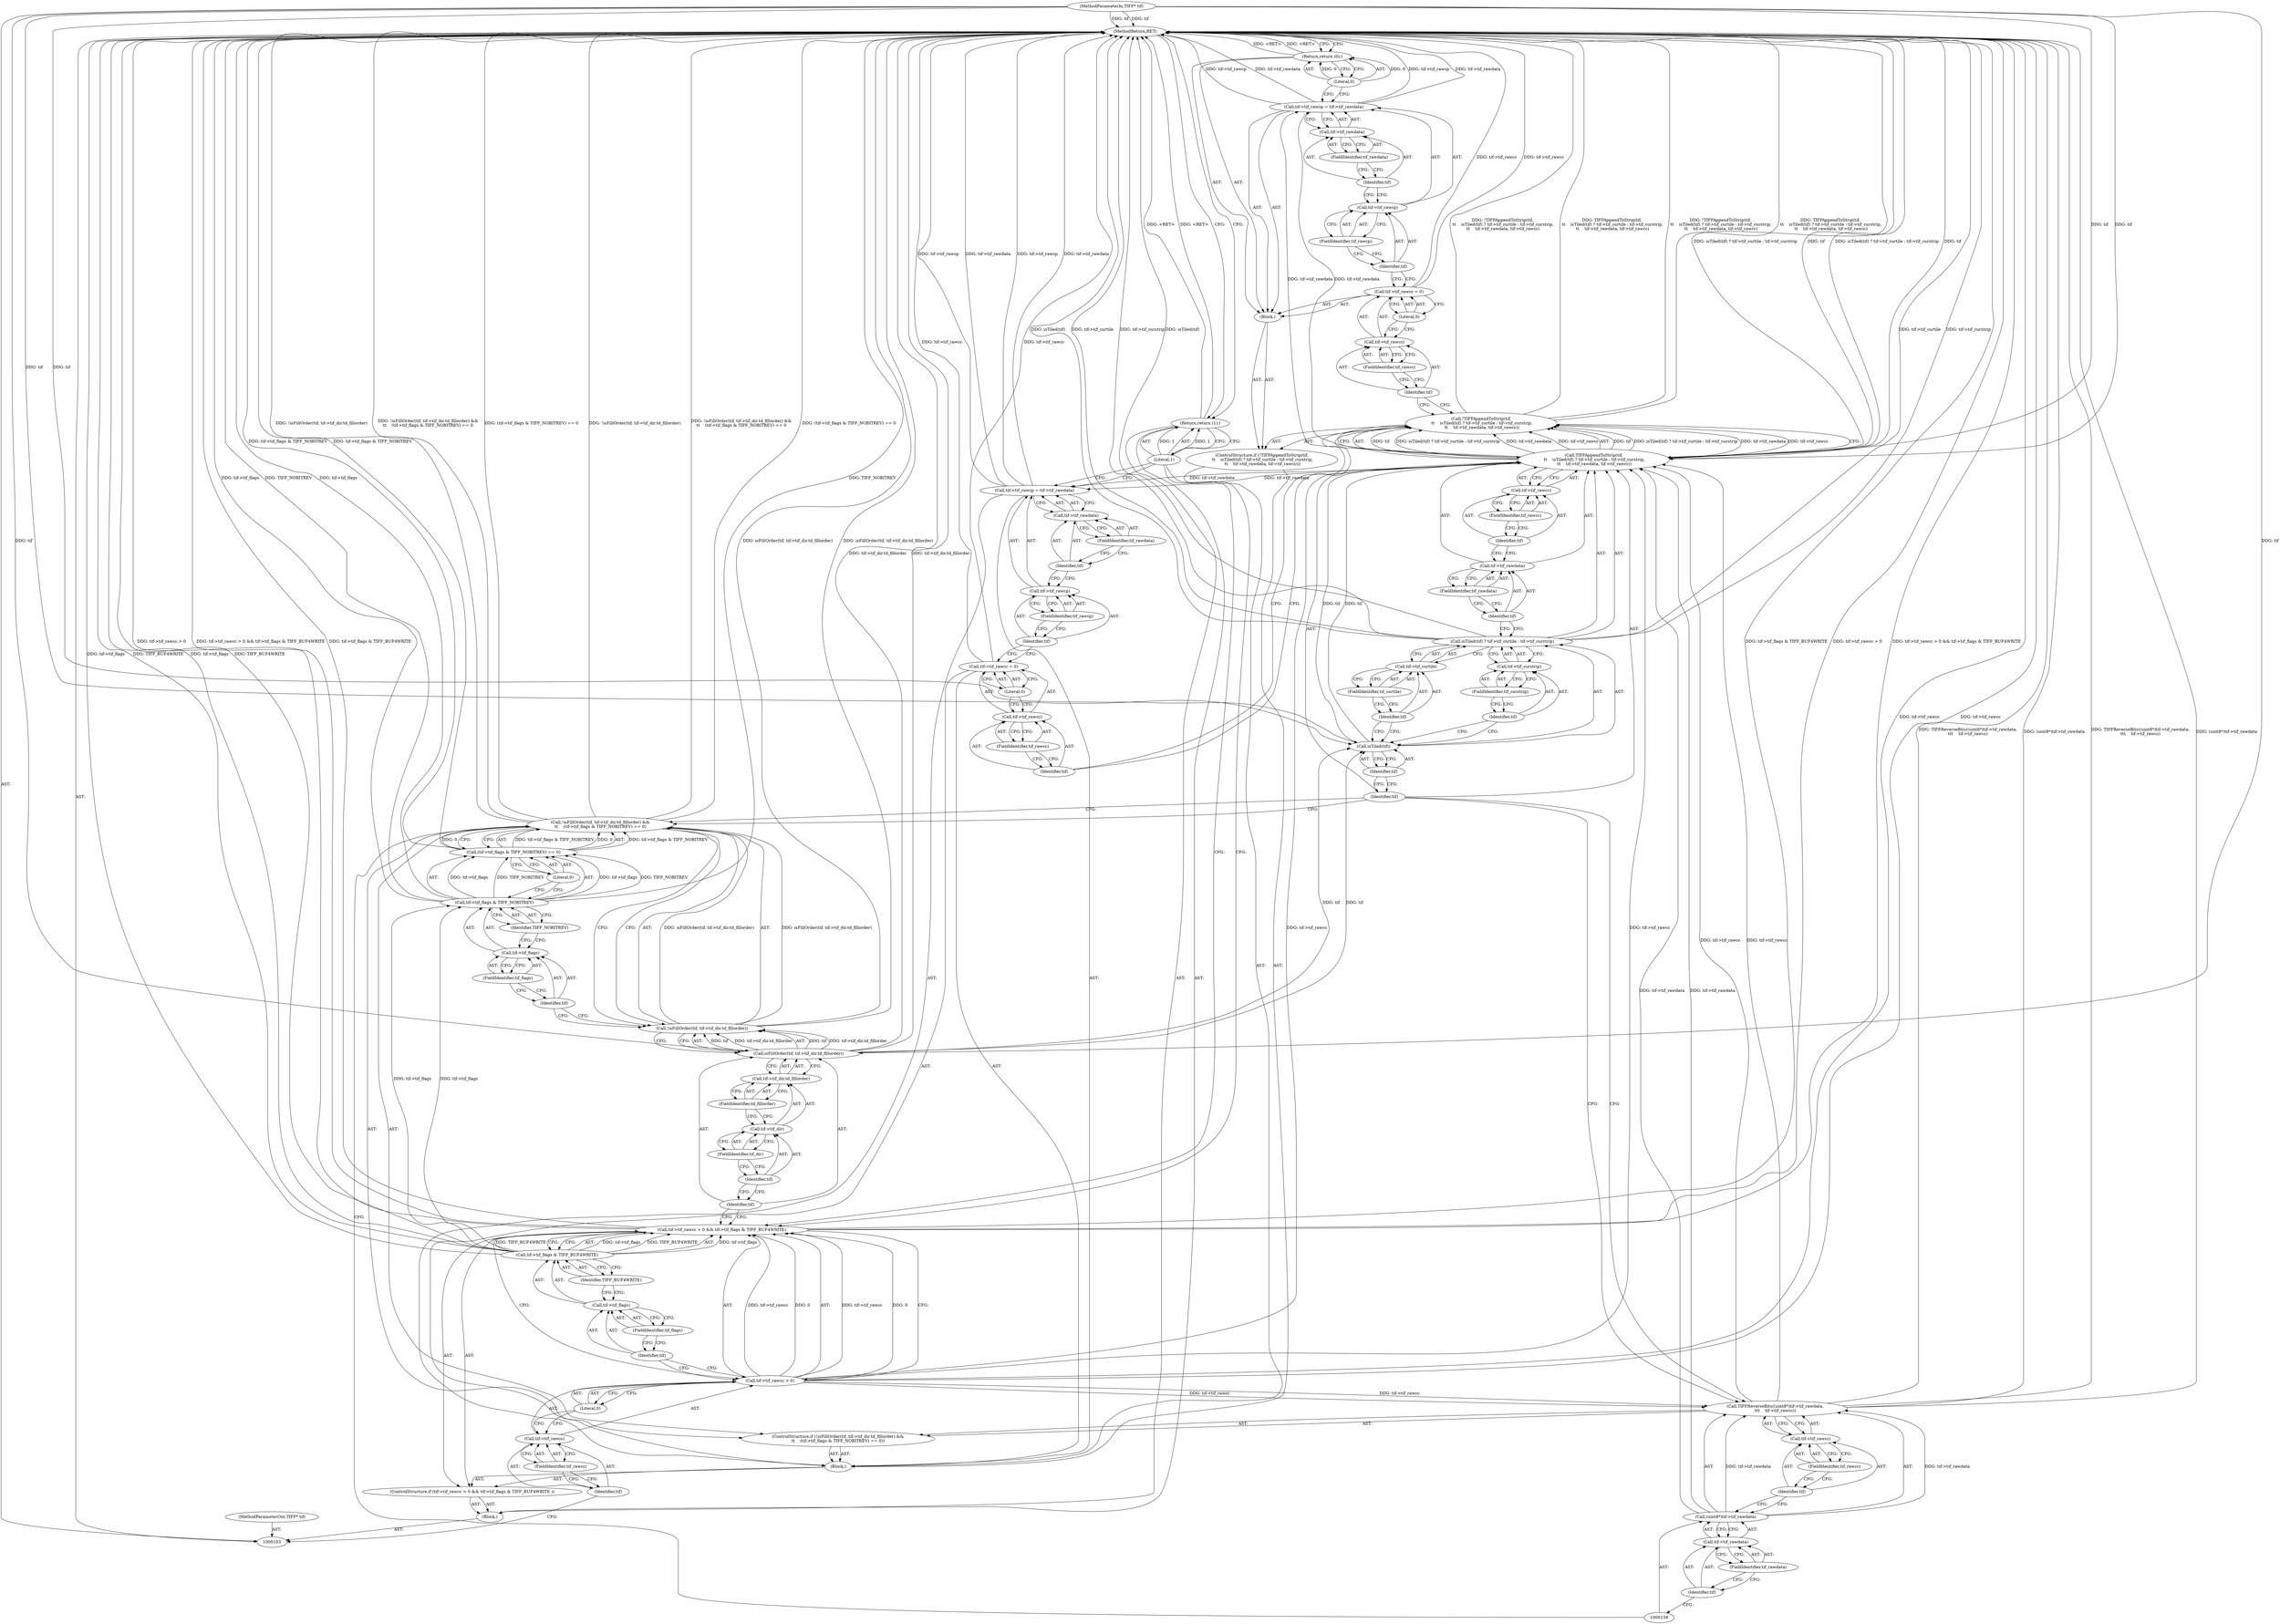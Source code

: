digraph "0_libtiff_83a4b92815ea04969d494416eaae3d4c6b338e4a#diff-c8b4b355f9b5c06d585b23138e1c185f_2" {
"1000193" [label="(MethodReturn,RET)"];
"1000104" [label="(MethodParameterIn,TIFF* tif)"];
"1000270" [label="(MethodParameterOut,TIFF* tif)"];
"1000160" [label="(FieldIdentifier,tif_rawdata)"];
"1000161" [label="(Call,tif->tif_rawcc)"];
"1000162" [label="(Identifier,tif)"];
"1000163" [label="(FieldIdentifier,tif_rawcc)"];
"1000158" [label="(Call,tif->tif_rawdata)"];
"1000159" [label="(Identifier,tif)"];
"1000164" [label="(Block,)"];
"1000165" [label="(Call,tif->tif_rawcc = 0)"];
"1000166" [label="(Call,tif->tif_rawcc)"];
"1000167" [label="(Identifier,tif)"];
"1000168" [label="(FieldIdentifier,tif_rawcc)"];
"1000169" [label="(Literal,0)"];
"1000170" [label="(Call,tif->tif_rawcp = tif->tif_rawdata)"];
"1000171" [label="(Call,tif->tif_rawcp)"];
"1000172" [label="(Identifier,tif)"];
"1000173" [label="(FieldIdentifier,tif_rawcp)"];
"1000174" [label="(Call,tif->tif_rawdata)"];
"1000175" [label="(Identifier,tif)"];
"1000176" [label="(FieldIdentifier,tif_rawdata)"];
"1000178" [label="(Literal,0)"];
"1000177" [label="(Return,return (0);)"];
"1000183" [label="(Literal,0)"];
"1000179" [label="(Call,tif->tif_rawcc = 0)"];
"1000180" [label="(Call,tif->tif_rawcc)"];
"1000181" [label="(Identifier,tif)"];
"1000182" [label="(FieldIdentifier,tif_rawcc)"];
"1000105" [label="(Block,)"];
"1000188" [label="(Call,tif->tif_rawdata)"];
"1000189" [label="(Identifier,tif)"];
"1000190" [label="(FieldIdentifier,tif_rawdata)"];
"1000184" [label="(Call,tif->tif_rawcp = tif->tif_rawdata)"];
"1000185" [label="(Call,tif->tif_rawcp)"];
"1000186" [label="(Identifier,tif)"];
"1000187" [label="(FieldIdentifier,tif_rawcp)"];
"1000191" [label="(Return,return (1);)"];
"1000192" [label="(Literal,1)"];
"1000106" [label="(ControlStructure,if (tif->tif_rawcc > 0 && tif->tif_flags & TIFF_BUF4WRITE ))"];
"1000111" [label="(FieldIdentifier,tif_rawcc)"];
"1000112" [label="(Literal,0)"];
"1000113" [label="(Call,tif->tif_flags & TIFF_BUF4WRITE)"];
"1000114" [label="(Call,tif->tif_flags)"];
"1000115" [label="(Identifier,tif)"];
"1000116" [label="(FieldIdentifier,tif_flags)"];
"1000117" [label="(Identifier,TIFF_BUF4WRITE)"];
"1000107" [label="(Call,tif->tif_rawcc > 0 && tif->tif_flags & TIFF_BUF4WRITE)"];
"1000108" [label="(Call,tif->tif_rawcc > 0)"];
"1000109" [label="(Call,tif->tif_rawcc)"];
"1000110" [label="(Identifier,tif)"];
"1000118" [label="(Block,)"];
"1000123" [label="(Identifier,tif)"];
"1000119" [label="(ControlStructure,if (!isFillOrder(tif, tif->tif_dir.td_fillorder) &&\n\t\t    (tif->tif_flags & TIFF_NOBITREV) == 0))"];
"1000124" [label="(Call,tif->tif_dir.td_fillorder)"];
"1000125" [label="(Call,tif->tif_dir)"];
"1000126" [label="(Identifier,tif)"];
"1000127" [label="(FieldIdentifier,tif_dir)"];
"1000128" [label="(FieldIdentifier,td_fillorder)"];
"1000120" [label="(Call,!isFillOrder(tif, tif->tif_dir.td_fillorder) &&\n\t\t    (tif->tif_flags & TIFF_NOBITREV) == 0)"];
"1000121" [label="(Call,!isFillOrder(tif, tif->tif_dir.td_fillorder))"];
"1000122" [label="(Call,isFillOrder(tif, tif->tif_dir.td_fillorder))"];
"1000133" [label="(FieldIdentifier,tif_flags)"];
"1000134" [label="(Identifier,TIFF_NOBITREV)"];
"1000135" [label="(Literal,0)"];
"1000129" [label="(Call,(tif->tif_flags & TIFF_NOBITREV) == 0)"];
"1000130" [label="(Call,tif->tif_flags & TIFF_NOBITREV)"];
"1000131" [label="(Call,tif->tif_flags)"];
"1000132" [label="(Identifier,tif)"];
"1000137" [label="(Call,(uint8*)tif->tif_rawdata)"];
"1000139" [label="(Call,tif->tif_rawdata)"];
"1000140" [label="(Identifier,tif)"];
"1000136" [label="(Call,TIFFReverseBits((uint8*)tif->tif_rawdata,\n\t\t\t    tif->tif_rawcc))"];
"1000141" [label="(FieldIdentifier,tif_rawdata)"];
"1000144" [label="(FieldIdentifier,tif_rawcc)"];
"1000142" [label="(Call,tif->tif_rawcc)"];
"1000143" [label="(Identifier,tif)"];
"1000148" [label="(Identifier,tif)"];
"1000145" [label="(ControlStructure,if (!TIFFAppendToStrip(tif,\n \t\t    isTiled(tif) ? tif->tif_curtile : tif->tif_curstrip,\n \t\t    tif->tif_rawdata, tif->tif_rawcc)))"];
"1000146" [label="(Call,!TIFFAppendToStrip(tif,\n \t\t    isTiled(tif) ? tif->tif_curtile : tif->tif_curstrip,\n \t\t    tif->tif_rawdata, tif->tif_rawcc))"];
"1000147" [label="(Call,TIFFAppendToStrip(tif,\n \t\t    isTiled(tif) ? tif->tif_curtile : tif->tif_curstrip,\n \t\t    tif->tif_rawdata, tif->tif_rawcc))"];
"1000151" [label="(Identifier,tif)"];
"1000152" [label="(Call,tif->tif_curtile)"];
"1000153" [label="(Identifier,tif)"];
"1000154" [label="(FieldIdentifier,tif_curtile)"];
"1000155" [label="(Call,tif->tif_curstrip)"];
"1000156" [label="(Identifier,tif)"];
"1000157" [label="(FieldIdentifier,tif_curstrip)"];
"1000149" [label="(Call,isTiled(tif) ? tif->tif_curtile : tif->tif_curstrip)"];
"1000150" [label="(Call,isTiled(tif))"];
"1000193" -> "1000103"  [label="AST: "];
"1000193" -> "1000177"  [label="CFG: "];
"1000193" -> "1000191"  [label="CFG: "];
"1000191" -> "1000193"  [label="DDG: <RET>"];
"1000177" -> "1000193"  [label="DDG: <RET>"];
"1000129" -> "1000193"  [label="DDG: tif->tif_flags & TIFF_NOBITREV"];
"1000107" -> "1000193"  [label="DDG: tif->tif_rawcc > 0"];
"1000107" -> "1000193"  [label="DDG: tif->tif_rawcc > 0 && tif->tif_flags & TIFF_BUF4WRITE"];
"1000107" -> "1000193"  [label="DDG: tif->tif_flags & TIFF_BUF4WRITE"];
"1000184" -> "1000193"  [label="DDG: tif->tif_rawcp"];
"1000184" -> "1000193"  [label="DDG: tif->tif_rawdata"];
"1000113" -> "1000193"  [label="DDG: tif->tif_flags"];
"1000113" -> "1000193"  [label="DDG: TIFF_BUF4WRITE"];
"1000146" -> "1000193"  [label="DDG: !TIFFAppendToStrip(tif,\n \t\t    isTiled(tif) ? tif->tif_curtile : tif->tif_curstrip,\n \t\t    tif->tif_rawdata, tif->tif_rawcc)"];
"1000146" -> "1000193"  [label="DDG: TIFFAppendToStrip(tif,\n \t\t    isTiled(tif) ? tif->tif_curtile : tif->tif_curstrip,\n \t\t    tif->tif_rawdata, tif->tif_rawcc)"];
"1000104" -> "1000193"  [label="DDG: tif"];
"1000165" -> "1000193"  [label="DDG: tif->tif_rawcc"];
"1000149" -> "1000193"  [label="DDG: tif->tif_curtile"];
"1000149" -> "1000193"  [label="DDG: tif->tif_curstrip"];
"1000149" -> "1000193"  [label="DDG: isTiled(tif)"];
"1000120" -> "1000193"  [label="DDG: (tif->tif_flags & TIFF_NOBITREV) == 0"];
"1000120" -> "1000193"  [label="DDG: !isFillOrder(tif, tif->tif_dir.td_fillorder)"];
"1000120" -> "1000193"  [label="DDG: !isFillOrder(tif, tif->tif_dir.td_fillorder) &&\n\t\t    (tif->tif_flags & TIFF_NOBITREV) == 0"];
"1000130" -> "1000193"  [label="DDG: TIFF_NOBITREV"];
"1000130" -> "1000193"  [label="DDG: tif->tif_flags"];
"1000179" -> "1000193"  [label="DDG: tif->tif_rawcc"];
"1000147" -> "1000193"  [label="DDG: isTiled(tif) ? tif->tif_curtile : tif->tif_curstrip"];
"1000147" -> "1000193"  [label="DDG: tif"];
"1000136" -> "1000193"  [label="DDG: TIFFReverseBits((uint8*)tif->tif_rawdata,\n\t\t\t    tif->tif_rawcc)"];
"1000136" -> "1000193"  [label="DDG: (uint8*)tif->tif_rawdata"];
"1000121" -> "1000193"  [label="DDG: isFillOrder(tif, tif->tif_dir.td_fillorder)"];
"1000170" -> "1000193"  [label="DDG: tif->tif_rawcp"];
"1000170" -> "1000193"  [label="DDG: tif->tif_rawdata"];
"1000108" -> "1000193"  [label="DDG: tif->tif_rawcc"];
"1000122" -> "1000193"  [label="DDG: tif->tif_dir.td_fillorder"];
"1000104" -> "1000103"  [label="AST: "];
"1000104" -> "1000193"  [label="DDG: tif"];
"1000104" -> "1000122"  [label="DDG: tif"];
"1000104" -> "1000147"  [label="DDG: tif"];
"1000104" -> "1000150"  [label="DDG: tif"];
"1000270" -> "1000103"  [label="AST: "];
"1000160" -> "1000158"  [label="AST: "];
"1000160" -> "1000159"  [label="CFG: "];
"1000158" -> "1000160"  [label="CFG: "];
"1000161" -> "1000147"  [label="AST: "];
"1000161" -> "1000163"  [label="CFG: "];
"1000162" -> "1000161"  [label="AST: "];
"1000163" -> "1000161"  [label="AST: "];
"1000147" -> "1000161"  [label="CFG: "];
"1000162" -> "1000161"  [label="AST: "];
"1000162" -> "1000158"  [label="CFG: "];
"1000163" -> "1000162"  [label="CFG: "];
"1000163" -> "1000161"  [label="AST: "];
"1000163" -> "1000162"  [label="CFG: "];
"1000161" -> "1000163"  [label="CFG: "];
"1000158" -> "1000147"  [label="AST: "];
"1000158" -> "1000160"  [label="CFG: "];
"1000159" -> "1000158"  [label="AST: "];
"1000160" -> "1000158"  [label="AST: "];
"1000162" -> "1000158"  [label="CFG: "];
"1000159" -> "1000158"  [label="AST: "];
"1000159" -> "1000149"  [label="CFG: "];
"1000160" -> "1000159"  [label="CFG: "];
"1000164" -> "1000145"  [label="AST: "];
"1000165" -> "1000164"  [label="AST: "];
"1000170" -> "1000164"  [label="AST: "];
"1000177" -> "1000164"  [label="AST: "];
"1000165" -> "1000164"  [label="AST: "];
"1000165" -> "1000169"  [label="CFG: "];
"1000166" -> "1000165"  [label="AST: "];
"1000169" -> "1000165"  [label="AST: "];
"1000172" -> "1000165"  [label="CFG: "];
"1000165" -> "1000193"  [label="DDG: tif->tif_rawcc"];
"1000166" -> "1000165"  [label="AST: "];
"1000166" -> "1000168"  [label="CFG: "];
"1000167" -> "1000166"  [label="AST: "];
"1000168" -> "1000166"  [label="AST: "];
"1000169" -> "1000166"  [label="CFG: "];
"1000167" -> "1000166"  [label="AST: "];
"1000167" -> "1000146"  [label="CFG: "];
"1000168" -> "1000167"  [label="CFG: "];
"1000168" -> "1000166"  [label="AST: "];
"1000168" -> "1000167"  [label="CFG: "];
"1000166" -> "1000168"  [label="CFG: "];
"1000169" -> "1000165"  [label="AST: "];
"1000169" -> "1000166"  [label="CFG: "];
"1000165" -> "1000169"  [label="CFG: "];
"1000170" -> "1000164"  [label="AST: "];
"1000170" -> "1000174"  [label="CFG: "];
"1000171" -> "1000170"  [label="AST: "];
"1000174" -> "1000170"  [label="AST: "];
"1000178" -> "1000170"  [label="CFG: "];
"1000170" -> "1000193"  [label="DDG: tif->tif_rawcp"];
"1000170" -> "1000193"  [label="DDG: tif->tif_rawdata"];
"1000147" -> "1000170"  [label="DDG: tif->tif_rawdata"];
"1000171" -> "1000170"  [label="AST: "];
"1000171" -> "1000173"  [label="CFG: "];
"1000172" -> "1000171"  [label="AST: "];
"1000173" -> "1000171"  [label="AST: "];
"1000175" -> "1000171"  [label="CFG: "];
"1000172" -> "1000171"  [label="AST: "];
"1000172" -> "1000165"  [label="CFG: "];
"1000173" -> "1000172"  [label="CFG: "];
"1000173" -> "1000171"  [label="AST: "];
"1000173" -> "1000172"  [label="CFG: "];
"1000171" -> "1000173"  [label="CFG: "];
"1000174" -> "1000170"  [label="AST: "];
"1000174" -> "1000176"  [label="CFG: "];
"1000175" -> "1000174"  [label="AST: "];
"1000176" -> "1000174"  [label="AST: "];
"1000170" -> "1000174"  [label="CFG: "];
"1000175" -> "1000174"  [label="AST: "];
"1000175" -> "1000171"  [label="CFG: "];
"1000176" -> "1000175"  [label="CFG: "];
"1000176" -> "1000174"  [label="AST: "];
"1000176" -> "1000175"  [label="CFG: "];
"1000174" -> "1000176"  [label="CFG: "];
"1000178" -> "1000177"  [label="AST: "];
"1000178" -> "1000170"  [label="CFG: "];
"1000177" -> "1000178"  [label="CFG: "];
"1000178" -> "1000177"  [label="DDG: 0"];
"1000177" -> "1000164"  [label="AST: "];
"1000177" -> "1000178"  [label="CFG: "];
"1000178" -> "1000177"  [label="AST: "];
"1000193" -> "1000177"  [label="CFG: "];
"1000177" -> "1000193"  [label="DDG: <RET>"];
"1000178" -> "1000177"  [label="DDG: 0"];
"1000183" -> "1000179"  [label="AST: "];
"1000183" -> "1000180"  [label="CFG: "];
"1000179" -> "1000183"  [label="CFG: "];
"1000179" -> "1000118"  [label="AST: "];
"1000179" -> "1000183"  [label="CFG: "];
"1000180" -> "1000179"  [label="AST: "];
"1000183" -> "1000179"  [label="AST: "];
"1000186" -> "1000179"  [label="CFG: "];
"1000179" -> "1000193"  [label="DDG: tif->tif_rawcc"];
"1000180" -> "1000179"  [label="AST: "];
"1000180" -> "1000182"  [label="CFG: "];
"1000181" -> "1000180"  [label="AST: "];
"1000182" -> "1000180"  [label="AST: "];
"1000183" -> "1000180"  [label="CFG: "];
"1000181" -> "1000180"  [label="AST: "];
"1000181" -> "1000146"  [label="CFG: "];
"1000182" -> "1000181"  [label="CFG: "];
"1000182" -> "1000180"  [label="AST: "];
"1000182" -> "1000181"  [label="CFG: "];
"1000180" -> "1000182"  [label="CFG: "];
"1000105" -> "1000103"  [label="AST: "];
"1000106" -> "1000105"  [label="AST: "];
"1000191" -> "1000105"  [label="AST: "];
"1000188" -> "1000184"  [label="AST: "];
"1000188" -> "1000190"  [label="CFG: "];
"1000189" -> "1000188"  [label="AST: "];
"1000190" -> "1000188"  [label="AST: "];
"1000184" -> "1000188"  [label="CFG: "];
"1000189" -> "1000188"  [label="AST: "];
"1000189" -> "1000185"  [label="CFG: "];
"1000190" -> "1000189"  [label="CFG: "];
"1000190" -> "1000188"  [label="AST: "];
"1000190" -> "1000189"  [label="CFG: "];
"1000188" -> "1000190"  [label="CFG: "];
"1000184" -> "1000118"  [label="AST: "];
"1000184" -> "1000188"  [label="CFG: "];
"1000185" -> "1000184"  [label="AST: "];
"1000188" -> "1000184"  [label="AST: "];
"1000192" -> "1000184"  [label="CFG: "];
"1000184" -> "1000193"  [label="DDG: tif->tif_rawcp"];
"1000184" -> "1000193"  [label="DDG: tif->tif_rawdata"];
"1000147" -> "1000184"  [label="DDG: tif->tif_rawdata"];
"1000185" -> "1000184"  [label="AST: "];
"1000185" -> "1000187"  [label="CFG: "];
"1000186" -> "1000185"  [label="AST: "];
"1000187" -> "1000185"  [label="AST: "];
"1000189" -> "1000185"  [label="CFG: "];
"1000186" -> "1000185"  [label="AST: "];
"1000186" -> "1000179"  [label="CFG: "];
"1000187" -> "1000186"  [label="CFG: "];
"1000187" -> "1000185"  [label="AST: "];
"1000187" -> "1000186"  [label="CFG: "];
"1000185" -> "1000187"  [label="CFG: "];
"1000191" -> "1000105"  [label="AST: "];
"1000191" -> "1000192"  [label="CFG: "];
"1000192" -> "1000191"  [label="AST: "];
"1000193" -> "1000191"  [label="CFG: "];
"1000191" -> "1000193"  [label="DDG: <RET>"];
"1000192" -> "1000191"  [label="DDG: 1"];
"1000192" -> "1000191"  [label="AST: "];
"1000192" -> "1000184"  [label="CFG: "];
"1000192" -> "1000107"  [label="CFG: "];
"1000191" -> "1000192"  [label="CFG: "];
"1000192" -> "1000191"  [label="DDG: 1"];
"1000106" -> "1000105"  [label="AST: "];
"1000107" -> "1000106"  [label="AST: "];
"1000118" -> "1000106"  [label="AST: "];
"1000111" -> "1000109"  [label="AST: "];
"1000111" -> "1000110"  [label="CFG: "];
"1000109" -> "1000111"  [label="CFG: "];
"1000112" -> "1000108"  [label="AST: "];
"1000112" -> "1000109"  [label="CFG: "];
"1000108" -> "1000112"  [label="CFG: "];
"1000113" -> "1000107"  [label="AST: "];
"1000113" -> "1000117"  [label="CFG: "];
"1000114" -> "1000113"  [label="AST: "];
"1000117" -> "1000113"  [label="AST: "];
"1000107" -> "1000113"  [label="CFG: "];
"1000113" -> "1000193"  [label="DDG: tif->tif_flags"];
"1000113" -> "1000193"  [label="DDG: TIFF_BUF4WRITE"];
"1000113" -> "1000107"  [label="DDG: tif->tif_flags"];
"1000113" -> "1000107"  [label="DDG: TIFF_BUF4WRITE"];
"1000113" -> "1000130"  [label="DDG: tif->tif_flags"];
"1000114" -> "1000113"  [label="AST: "];
"1000114" -> "1000116"  [label="CFG: "];
"1000115" -> "1000114"  [label="AST: "];
"1000116" -> "1000114"  [label="AST: "];
"1000117" -> "1000114"  [label="CFG: "];
"1000115" -> "1000114"  [label="AST: "];
"1000115" -> "1000108"  [label="CFG: "];
"1000116" -> "1000115"  [label="CFG: "];
"1000116" -> "1000114"  [label="AST: "];
"1000116" -> "1000115"  [label="CFG: "];
"1000114" -> "1000116"  [label="CFG: "];
"1000117" -> "1000113"  [label="AST: "];
"1000117" -> "1000114"  [label="CFG: "];
"1000113" -> "1000117"  [label="CFG: "];
"1000107" -> "1000106"  [label="AST: "];
"1000107" -> "1000108"  [label="CFG: "];
"1000107" -> "1000113"  [label="CFG: "];
"1000108" -> "1000107"  [label="AST: "];
"1000113" -> "1000107"  [label="AST: "];
"1000123" -> "1000107"  [label="CFG: "];
"1000192" -> "1000107"  [label="CFG: "];
"1000107" -> "1000193"  [label="DDG: tif->tif_rawcc > 0"];
"1000107" -> "1000193"  [label="DDG: tif->tif_rawcc > 0 && tif->tif_flags & TIFF_BUF4WRITE"];
"1000107" -> "1000193"  [label="DDG: tif->tif_flags & TIFF_BUF4WRITE"];
"1000108" -> "1000107"  [label="DDG: tif->tif_rawcc"];
"1000108" -> "1000107"  [label="DDG: 0"];
"1000113" -> "1000107"  [label="DDG: tif->tif_flags"];
"1000113" -> "1000107"  [label="DDG: TIFF_BUF4WRITE"];
"1000108" -> "1000107"  [label="AST: "];
"1000108" -> "1000112"  [label="CFG: "];
"1000109" -> "1000108"  [label="AST: "];
"1000112" -> "1000108"  [label="AST: "];
"1000115" -> "1000108"  [label="CFG: "];
"1000107" -> "1000108"  [label="CFG: "];
"1000108" -> "1000193"  [label="DDG: tif->tif_rawcc"];
"1000108" -> "1000107"  [label="DDG: tif->tif_rawcc"];
"1000108" -> "1000107"  [label="DDG: 0"];
"1000108" -> "1000136"  [label="DDG: tif->tif_rawcc"];
"1000108" -> "1000147"  [label="DDG: tif->tif_rawcc"];
"1000109" -> "1000108"  [label="AST: "];
"1000109" -> "1000111"  [label="CFG: "];
"1000110" -> "1000109"  [label="AST: "];
"1000111" -> "1000109"  [label="AST: "];
"1000112" -> "1000109"  [label="CFG: "];
"1000110" -> "1000109"  [label="AST: "];
"1000110" -> "1000103"  [label="CFG: "];
"1000111" -> "1000110"  [label="CFG: "];
"1000118" -> "1000106"  [label="AST: "];
"1000119" -> "1000118"  [label="AST: "];
"1000145" -> "1000118"  [label="AST: "];
"1000179" -> "1000118"  [label="AST: "];
"1000184" -> "1000118"  [label="AST: "];
"1000123" -> "1000122"  [label="AST: "];
"1000123" -> "1000107"  [label="CFG: "];
"1000126" -> "1000123"  [label="CFG: "];
"1000119" -> "1000118"  [label="AST: "];
"1000120" -> "1000119"  [label="AST: "];
"1000136" -> "1000119"  [label="AST: "];
"1000124" -> "1000122"  [label="AST: "];
"1000124" -> "1000128"  [label="CFG: "];
"1000125" -> "1000124"  [label="AST: "];
"1000128" -> "1000124"  [label="AST: "];
"1000122" -> "1000124"  [label="CFG: "];
"1000125" -> "1000124"  [label="AST: "];
"1000125" -> "1000127"  [label="CFG: "];
"1000126" -> "1000125"  [label="AST: "];
"1000127" -> "1000125"  [label="AST: "];
"1000128" -> "1000125"  [label="CFG: "];
"1000126" -> "1000125"  [label="AST: "];
"1000126" -> "1000123"  [label="CFG: "];
"1000127" -> "1000126"  [label="CFG: "];
"1000127" -> "1000125"  [label="AST: "];
"1000127" -> "1000126"  [label="CFG: "];
"1000125" -> "1000127"  [label="CFG: "];
"1000128" -> "1000124"  [label="AST: "];
"1000128" -> "1000125"  [label="CFG: "];
"1000124" -> "1000128"  [label="CFG: "];
"1000120" -> "1000119"  [label="AST: "];
"1000120" -> "1000121"  [label="CFG: "];
"1000120" -> "1000129"  [label="CFG: "];
"1000121" -> "1000120"  [label="AST: "];
"1000129" -> "1000120"  [label="AST: "];
"1000138" -> "1000120"  [label="CFG: "];
"1000148" -> "1000120"  [label="CFG: "];
"1000120" -> "1000193"  [label="DDG: (tif->tif_flags & TIFF_NOBITREV) == 0"];
"1000120" -> "1000193"  [label="DDG: !isFillOrder(tif, tif->tif_dir.td_fillorder)"];
"1000120" -> "1000193"  [label="DDG: !isFillOrder(tif, tif->tif_dir.td_fillorder) &&\n\t\t    (tif->tif_flags & TIFF_NOBITREV) == 0"];
"1000121" -> "1000120"  [label="DDG: isFillOrder(tif, tif->tif_dir.td_fillorder)"];
"1000129" -> "1000120"  [label="DDG: tif->tif_flags & TIFF_NOBITREV"];
"1000129" -> "1000120"  [label="DDG: 0"];
"1000121" -> "1000120"  [label="AST: "];
"1000121" -> "1000122"  [label="CFG: "];
"1000122" -> "1000121"  [label="AST: "];
"1000132" -> "1000121"  [label="CFG: "];
"1000120" -> "1000121"  [label="CFG: "];
"1000121" -> "1000193"  [label="DDG: isFillOrder(tif, tif->tif_dir.td_fillorder)"];
"1000121" -> "1000120"  [label="DDG: isFillOrder(tif, tif->tif_dir.td_fillorder)"];
"1000122" -> "1000121"  [label="DDG: tif"];
"1000122" -> "1000121"  [label="DDG: tif->tif_dir.td_fillorder"];
"1000122" -> "1000121"  [label="AST: "];
"1000122" -> "1000124"  [label="CFG: "];
"1000123" -> "1000122"  [label="AST: "];
"1000124" -> "1000122"  [label="AST: "];
"1000121" -> "1000122"  [label="CFG: "];
"1000122" -> "1000193"  [label="DDG: tif->tif_dir.td_fillorder"];
"1000122" -> "1000121"  [label="DDG: tif"];
"1000122" -> "1000121"  [label="DDG: tif->tif_dir.td_fillorder"];
"1000104" -> "1000122"  [label="DDG: tif"];
"1000122" -> "1000150"  [label="DDG: tif"];
"1000133" -> "1000131"  [label="AST: "];
"1000133" -> "1000132"  [label="CFG: "];
"1000131" -> "1000133"  [label="CFG: "];
"1000134" -> "1000130"  [label="AST: "];
"1000134" -> "1000131"  [label="CFG: "];
"1000130" -> "1000134"  [label="CFG: "];
"1000135" -> "1000129"  [label="AST: "];
"1000135" -> "1000130"  [label="CFG: "];
"1000129" -> "1000135"  [label="CFG: "];
"1000129" -> "1000120"  [label="AST: "];
"1000129" -> "1000135"  [label="CFG: "];
"1000130" -> "1000129"  [label="AST: "];
"1000135" -> "1000129"  [label="AST: "];
"1000120" -> "1000129"  [label="CFG: "];
"1000129" -> "1000193"  [label="DDG: tif->tif_flags & TIFF_NOBITREV"];
"1000129" -> "1000120"  [label="DDG: tif->tif_flags & TIFF_NOBITREV"];
"1000129" -> "1000120"  [label="DDG: 0"];
"1000130" -> "1000129"  [label="DDG: tif->tif_flags"];
"1000130" -> "1000129"  [label="DDG: TIFF_NOBITREV"];
"1000130" -> "1000129"  [label="AST: "];
"1000130" -> "1000134"  [label="CFG: "];
"1000131" -> "1000130"  [label="AST: "];
"1000134" -> "1000130"  [label="AST: "];
"1000135" -> "1000130"  [label="CFG: "];
"1000130" -> "1000193"  [label="DDG: TIFF_NOBITREV"];
"1000130" -> "1000193"  [label="DDG: tif->tif_flags"];
"1000130" -> "1000129"  [label="DDG: tif->tif_flags"];
"1000130" -> "1000129"  [label="DDG: TIFF_NOBITREV"];
"1000113" -> "1000130"  [label="DDG: tif->tif_flags"];
"1000131" -> "1000130"  [label="AST: "];
"1000131" -> "1000133"  [label="CFG: "];
"1000132" -> "1000131"  [label="AST: "];
"1000133" -> "1000131"  [label="AST: "];
"1000134" -> "1000131"  [label="CFG: "];
"1000132" -> "1000131"  [label="AST: "];
"1000132" -> "1000121"  [label="CFG: "];
"1000133" -> "1000132"  [label="CFG: "];
"1000137" -> "1000136"  [label="AST: "];
"1000137" -> "1000139"  [label="CFG: "];
"1000138" -> "1000137"  [label="AST: "];
"1000139" -> "1000137"  [label="AST: "];
"1000143" -> "1000137"  [label="CFG: "];
"1000137" -> "1000136"  [label="DDG: tif->tif_rawdata"];
"1000137" -> "1000147"  [label="DDG: tif->tif_rawdata"];
"1000139" -> "1000137"  [label="AST: "];
"1000139" -> "1000141"  [label="CFG: "];
"1000140" -> "1000139"  [label="AST: "];
"1000141" -> "1000139"  [label="AST: "];
"1000137" -> "1000139"  [label="CFG: "];
"1000140" -> "1000139"  [label="AST: "];
"1000140" -> "1000138"  [label="CFG: "];
"1000141" -> "1000140"  [label="CFG: "];
"1000136" -> "1000119"  [label="AST: "];
"1000136" -> "1000142"  [label="CFG: "];
"1000137" -> "1000136"  [label="AST: "];
"1000142" -> "1000136"  [label="AST: "];
"1000148" -> "1000136"  [label="CFG: "];
"1000136" -> "1000193"  [label="DDG: TIFFReverseBits((uint8*)tif->tif_rawdata,\n\t\t\t    tif->tif_rawcc)"];
"1000136" -> "1000193"  [label="DDG: (uint8*)tif->tif_rawdata"];
"1000137" -> "1000136"  [label="DDG: tif->tif_rawdata"];
"1000108" -> "1000136"  [label="DDG: tif->tif_rawcc"];
"1000136" -> "1000147"  [label="DDG: tif->tif_rawcc"];
"1000141" -> "1000139"  [label="AST: "];
"1000141" -> "1000140"  [label="CFG: "];
"1000139" -> "1000141"  [label="CFG: "];
"1000144" -> "1000142"  [label="AST: "];
"1000144" -> "1000143"  [label="CFG: "];
"1000142" -> "1000144"  [label="CFG: "];
"1000142" -> "1000136"  [label="AST: "];
"1000142" -> "1000144"  [label="CFG: "];
"1000143" -> "1000142"  [label="AST: "];
"1000144" -> "1000142"  [label="AST: "];
"1000136" -> "1000142"  [label="CFG: "];
"1000143" -> "1000142"  [label="AST: "];
"1000143" -> "1000137"  [label="CFG: "];
"1000144" -> "1000143"  [label="CFG: "];
"1000148" -> "1000147"  [label="AST: "];
"1000148" -> "1000136"  [label="CFG: "];
"1000148" -> "1000120"  [label="CFG: "];
"1000151" -> "1000148"  [label="CFG: "];
"1000145" -> "1000118"  [label="AST: "];
"1000146" -> "1000145"  [label="AST: "];
"1000164" -> "1000145"  [label="AST: "];
"1000146" -> "1000145"  [label="AST: "];
"1000146" -> "1000147"  [label="CFG: "];
"1000147" -> "1000146"  [label="AST: "];
"1000167" -> "1000146"  [label="CFG: "];
"1000181" -> "1000146"  [label="CFG: "];
"1000146" -> "1000193"  [label="DDG: !TIFFAppendToStrip(tif,\n \t\t    isTiled(tif) ? tif->tif_curtile : tif->tif_curstrip,\n \t\t    tif->tif_rawdata, tif->tif_rawcc)"];
"1000146" -> "1000193"  [label="DDG: TIFFAppendToStrip(tif,\n \t\t    isTiled(tif) ? tif->tif_curtile : tif->tif_curstrip,\n \t\t    tif->tif_rawdata, tif->tif_rawcc)"];
"1000147" -> "1000146"  [label="DDG: tif"];
"1000147" -> "1000146"  [label="DDG: isTiled(tif) ? tif->tif_curtile : tif->tif_curstrip"];
"1000147" -> "1000146"  [label="DDG: tif->tif_rawdata"];
"1000147" -> "1000146"  [label="DDG: tif->tif_rawcc"];
"1000147" -> "1000146"  [label="AST: "];
"1000147" -> "1000161"  [label="CFG: "];
"1000148" -> "1000147"  [label="AST: "];
"1000149" -> "1000147"  [label="AST: "];
"1000158" -> "1000147"  [label="AST: "];
"1000161" -> "1000147"  [label="AST: "];
"1000146" -> "1000147"  [label="CFG: "];
"1000147" -> "1000193"  [label="DDG: isTiled(tif) ? tif->tif_curtile : tif->tif_curstrip"];
"1000147" -> "1000193"  [label="DDG: tif"];
"1000147" -> "1000146"  [label="DDG: tif"];
"1000147" -> "1000146"  [label="DDG: isTiled(tif) ? tif->tif_curtile : tif->tif_curstrip"];
"1000147" -> "1000146"  [label="DDG: tif->tif_rawdata"];
"1000147" -> "1000146"  [label="DDG: tif->tif_rawcc"];
"1000150" -> "1000147"  [label="DDG: tif"];
"1000104" -> "1000147"  [label="DDG: tif"];
"1000137" -> "1000147"  [label="DDG: tif->tif_rawdata"];
"1000136" -> "1000147"  [label="DDG: tif->tif_rawcc"];
"1000108" -> "1000147"  [label="DDG: tif->tif_rawcc"];
"1000147" -> "1000170"  [label="DDG: tif->tif_rawdata"];
"1000147" -> "1000184"  [label="DDG: tif->tif_rawdata"];
"1000151" -> "1000150"  [label="AST: "];
"1000151" -> "1000148"  [label="CFG: "];
"1000150" -> "1000151"  [label="CFG: "];
"1000152" -> "1000149"  [label="AST: "];
"1000152" -> "1000154"  [label="CFG: "];
"1000153" -> "1000152"  [label="AST: "];
"1000154" -> "1000152"  [label="AST: "];
"1000149" -> "1000152"  [label="CFG: "];
"1000153" -> "1000152"  [label="AST: "];
"1000153" -> "1000150"  [label="CFG: "];
"1000154" -> "1000153"  [label="CFG: "];
"1000154" -> "1000152"  [label="AST: "];
"1000154" -> "1000153"  [label="CFG: "];
"1000152" -> "1000154"  [label="CFG: "];
"1000155" -> "1000149"  [label="AST: "];
"1000155" -> "1000157"  [label="CFG: "];
"1000156" -> "1000155"  [label="AST: "];
"1000157" -> "1000155"  [label="AST: "];
"1000149" -> "1000155"  [label="CFG: "];
"1000156" -> "1000155"  [label="AST: "];
"1000156" -> "1000150"  [label="CFG: "];
"1000157" -> "1000156"  [label="CFG: "];
"1000157" -> "1000155"  [label="AST: "];
"1000157" -> "1000156"  [label="CFG: "];
"1000155" -> "1000157"  [label="CFG: "];
"1000149" -> "1000147"  [label="AST: "];
"1000149" -> "1000152"  [label="CFG: "];
"1000149" -> "1000155"  [label="CFG: "];
"1000150" -> "1000149"  [label="AST: "];
"1000152" -> "1000149"  [label="AST: "];
"1000155" -> "1000149"  [label="AST: "];
"1000159" -> "1000149"  [label="CFG: "];
"1000149" -> "1000193"  [label="DDG: tif->tif_curtile"];
"1000149" -> "1000193"  [label="DDG: tif->tif_curstrip"];
"1000149" -> "1000193"  [label="DDG: isTiled(tif)"];
"1000150" -> "1000149"  [label="AST: "];
"1000150" -> "1000151"  [label="CFG: "];
"1000151" -> "1000150"  [label="AST: "];
"1000153" -> "1000150"  [label="CFG: "];
"1000156" -> "1000150"  [label="CFG: "];
"1000150" -> "1000147"  [label="DDG: tif"];
"1000122" -> "1000150"  [label="DDG: tif"];
"1000104" -> "1000150"  [label="DDG: tif"];
}
